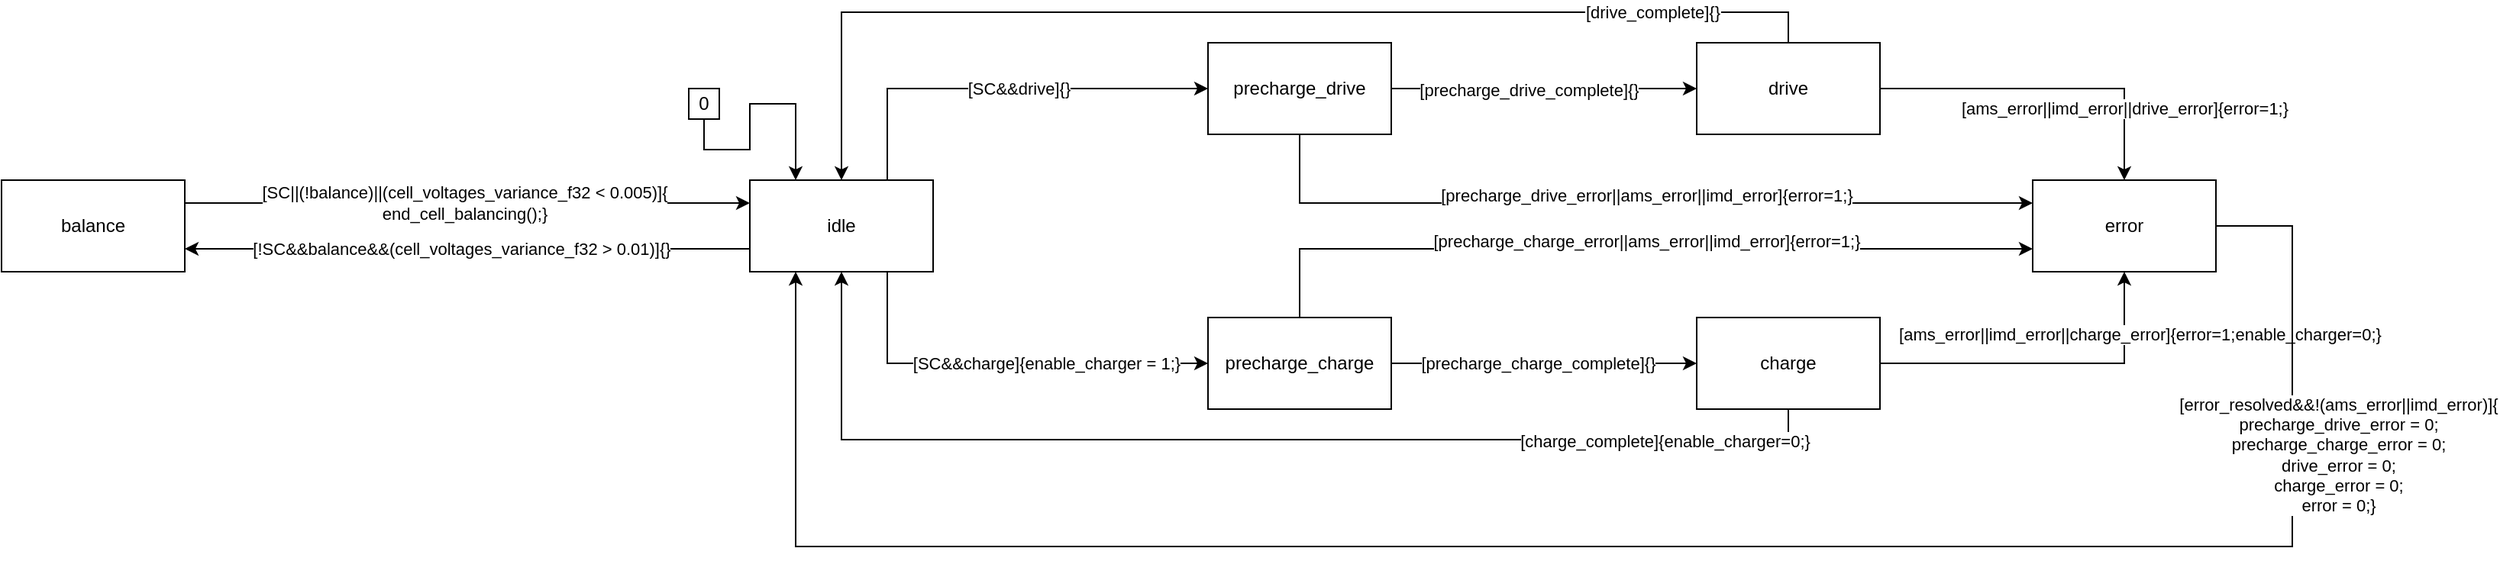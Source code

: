 <mxfile version="17.4.5" type="github" pages="6">
  <diagram id="lIlviWQBLWVIYCWAqPnO" name="ams">
    <mxGraphModel dx="2354" dy="631" grid="1" gridSize="10" guides="1" tooltips="1" connect="1" arrows="1" fold="1" page="1" pageScale="1" pageWidth="850" pageHeight="1100" math="0" shadow="0">
      <root>
        <mxCell id="0" />
        <mxCell id="1" parent="0" />
        <mxCell id="Ewt_asla_2gGVvgFWyWK-3" style="edgeStyle=orthogonalEdgeStyle;rounded=0;orthogonalLoop=1;jettySize=auto;html=1;exitX=1;exitY=0.5;exitDx=0;exitDy=0;entryX=0;entryY=0.5;entryDx=0;entryDy=0;" parent="1" source="46x8wgh4q0gtktNa0b1w-2" target="46x8wgh4q0gtktNa0b1w-8" edge="1">
          <mxGeometry relative="1" as="geometry" />
        </mxCell>
        <mxCell id="oGJmd9VbnoFBgs1ou5Ew-8" value="[precharge_drive_complete]{}" style="edgeLabel;html=1;align=center;verticalAlign=middle;resizable=0;points=[];" parent="Ewt_asla_2gGVvgFWyWK-3" vertex="1" connectable="0">
          <mxGeometry x="-0.098" y="-1" relative="1" as="geometry">
            <mxPoint as="offset" />
          </mxGeometry>
        </mxCell>
        <mxCell id="Ewt_asla_2gGVvgFWyWK-9" style="edgeStyle=orthogonalEdgeStyle;rounded=0;orthogonalLoop=1;jettySize=auto;html=1;exitX=0.5;exitY=1;exitDx=0;exitDy=0;entryX=0;entryY=0.25;entryDx=0;entryDy=0;" parent="1" source="46x8wgh4q0gtktNa0b1w-2" target="46x8wgh4q0gtktNa0b1w-9" edge="1">
          <mxGeometry relative="1" as="geometry" />
        </mxCell>
        <mxCell id="oGJmd9VbnoFBgs1ou5Ew-12" value="[precharge_drive_error||ams_error||imd_error]{error=1;}" style="edgeLabel;html=1;align=center;verticalAlign=middle;resizable=0;points=[];" parent="Ewt_asla_2gGVvgFWyWK-9" vertex="1" connectable="0">
          <mxGeometry x="-0.73" y="-1" relative="1" as="geometry">
            <mxPoint x="201" y="-6" as="offset" />
          </mxGeometry>
        </mxCell>
        <UserObject label="precharge_drive" link="data:page/id,uZr323zTnWptXHUSKYWT" id="46x8wgh4q0gtktNa0b1w-2">
          <mxCell style="rounded=0;whiteSpace=wrap;html=1;" parent="1" vertex="1">
            <mxGeometry x="380" y="120" width="120" height="60" as="geometry" />
          </mxCell>
        </UserObject>
        <mxCell id="Ewt_asla_2gGVvgFWyWK-6" style="edgeStyle=orthogonalEdgeStyle;rounded=0;orthogonalLoop=1;jettySize=auto;html=1;exitX=1;exitY=0.5;exitDx=0;exitDy=0;entryX=0;entryY=0.5;entryDx=0;entryDy=0;" parent="1" source="46x8wgh4q0gtktNa0b1w-3" target="46x8wgh4q0gtktNa0b1w-7" edge="1">
          <mxGeometry relative="1" as="geometry" />
        </mxCell>
        <mxCell id="oGJmd9VbnoFBgs1ou5Ew-9" value="[precharge_charge_complete]{}" style="edgeLabel;html=1;align=center;verticalAlign=middle;resizable=0;points=[];" parent="Ewt_asla_2gGVvgFWyWK-6" vertex="1" connectable="0">
          <mxGeometry x="-0.047" relative="1" as="geometry">
            <mxPoint as="offset" />
          </mxGeometry>
        </mxCell>
        <mxCell id="Ewt_asla_2gGVvgFWyWK-8" style="edgeStyle=orthogonalEdgeStyle;rounded=0;orthogonalLoop=1;jettySize=auto;html=1;exitX=0.5;exitY=0;exitDx=0;exitDy=0;entryX=0;entryY=0.75;entryDx=0;entryDy=0;" parent="1" source="46x8wgh4q0gtktNa0b1w-3" target="46x8wgh4q0gtktNa0b1w-9" edge="1">
          <mxGeometry relative="1" as="geometry" />
        </mxCell>
        <mxCell id="oGJmd9VbnoFBgs1ou5Ew-11" value="[precharge_charge_error||ams_error||imd_error]{error=1;}" style="edgeLabel;html=1;align=center;verticalAlign=middle;resizable=0;points=[];" parent="Ewt_asla_2gGVvgFWyWK-8" vertex="1" connectable="0">
          <mxGeometry x="-0.652" y="-1" relative="1" as="geometry">
            <mxPoint x="180" y="-6" as="offset" />
          </mxGeometry>
        </mxCell>
        <UserObject label="precharge_charge" link="data:page/id,Ef1t-dHHU9oMEyzxMcuo" id="46x8wgh4q0gtktNa0b1w-3">
          <mxCell style="rounded=0;whiteSpace=wrap;html=1;" parent="1" vertex="1">
            <mxGeometry x="380" y="300" width="120" height="60" as="geometry" />
          </mxCell>
        </UserObject>
        <mxCell id="Ewt_asla_2gGVvgFWyWK-7" style="edgeStyle=orthogonalEdgeStyle;rounded=0;orthogonalLoop=1;jettySize=auto;html=1;exitX=1;exitY=0.5;exitDx=0;exitDy=0;entryX=0.5;entryY=1;entryDx=0;entryDy=0;" parent="1" source="46x8wgh4q0gtktNa0b1w-7" target="46x8wgh4q0gtktNa0b1w-9" edge="1">
          <mxGeometry relative="1" as="geometry">
            <mxPoint x="1020" y="290" as="targetPoint" />
          </mxGeometry>
        </mxCell>
        <mxCell id="oGJmd9VbnoFBgs1ou5Ew-14" value="[ams_error||imd_error||charge_error]{error=1;enable_charger=0;}" style="edgeLabel;html=1;align=center;verticalAlign=middle;resizable=0;points=[];" parent="Ewt_asla_2gGVvgFWyWK-7" vertex="1" connectable="0">
          <mxGeometry x="0.63" relative="1" as="geometry">
            <mxPoint x="10" as="offset" />
          </mxGeometry>
        </mxCell>
        <mxCell id="Ewt_asla_2gGVvgFWyWK-10" style="edgeStyle=orthogonalEdgeStyle;rounded=0;orthogonalLoop=1;jettySize=auto;html=1;exitX=0.5;exitY=1;exitDx=0;exitDy=0;entryX=0.5;entryY=1;entryDx=0;entryDy=0;" parent="1" source="46x8wgh4q0gtktNa0b1w-7" target="46x8wgh4q0gtktNa0b1w-12" edge="1">
          <mxGeometry relative="1" as="geometry" />
        </mxCell>
        <mxCell id="oGJmd9VbnoFBgs1ou5Ew-10" value="[charge_complete]{enable_charger=0;}" style="edgeLabel;html=1;align=center;verticalAlign=middle;resizable=0;points=[];" parent="Ewt_asla_2gGVvgFWyWK-10" vertex="1" connectable="0">
          <mxGeometry x="-0.73" y="1" relative="1" as="geometry">
            <mxPoint as="offset" />
          </mxGeometry>
        </mxCell>
        <UserObject label="charge" link="data:page/id,o0BBDSF6INu3mvJSLO7V" id="46x8wgh4q0gtktNa0b1w-7">
          <mxCell style="rounded=0;whiteSpace=wrap;html=1;" parent="1" vertex="1">
            <mxGeometry x="700" y="300" width="120" height="60" as="geometry" />
          </mxCell>
        </UserObject>
        <mxCell id="Ewt_asla_2gGVvgFWyWK-4" style="edgeStyle=orthogonalEdgeStyle;rounded=0;orthogonalLoop=1;jettySize=auto;html=1;exitX=1;exitY=0.5;exitDx=0;exitDy=0;entryX=0.5;entryY=0;entryDx=0;entryDy=0;" parent="1" source="46x8wgh4q0gtktNa0b1w-8" target="46x8wgh4q0gtktNa0b1w-9" edge="1">
          <mxGeometry relative="1" as="geometry" />
        </mxCell>
        <mxCell id="oGJmd9VbnoFBgs1ou5Ew-13" value="[ams_error||imd_error||drive_error]{error=1;}" style="edgeLabel;html=1;align=center;verticalAlign=middle;resizable=0;points=[];" parent="Ewt_asla_2gGVvgFWyWK-4" vertex="1" connectable="0">
          <mxGeometry x="0.571" relative="1" as="geometry">
            <mxPoint as="offset" />
          </mxGeometry>
        </mxCell>
        <mxCell id="Ewt_asla_2gGVvgFWyWK-11" style="edgeStyle=orthogonalEdgeStyle;rounded=0;orthogonalLoop=1;jettySize=auto;html=1;exitX=0.5;exitY=0;exitDx=0;exitDy=0;entryX=0.5;entryY=0;entryDx=0;entryDy=0;" parent="1" source="46x8wgh4q0gtktNa0b1w-8" target="46x8wgh4q0gtktNa0b1w-12" edge="1">
          <mxGeometry relative="1" as="geometry" />
        </mxCell>
        <mxCell id="oGJmd9VbnoFBgs1ou5Ew-7" value="[drive_complete]{}" style="edgeLabel;html=1;align=center;verticalAlign=middle;resizable=0;points=[];" parent="Ewt_asla_2gGVvgFWyWK-11" vertex="1" connectable="0">
          <mxGeometry x="-0.709" relative="1" as="geometry">
            <mxPoint as="offset" />
          </mxGeometry>
        </mxCell>
        <UserObject label="drive" link="data:page/id,-CS63IcI1riEPQ8zZ3c_" id="46x8wgh4q0gtktNa0b1w-8">
          <mxCell style="rounded=0;whiteSpace=wrap;html=1;" parent="1" vertex="1">
            <mxGeometry x="700" y="120" width="120" height="60" as="geometry" />
          </mxCell>
        </UserObject>
        <mxCell id="oGJmd9VbnoFBgs1ou5Ew-15" style="edgeStyle=orthogonalEdgeStyle;rounded=0;orthogonalLoop=1;jettySize=auto;html=1;exitX=1;exitY=0.5;exitDx=0;exitDy=0;entryX=0.25;entryY=1;entryDx=0;entryDy=0;" parent="1" source="46x8wgh4q0gtktNa0b1w-9" target="46x8wgh4q0gtktNa0b1w-12" edge="1">
          <mxGeometry relative="1" as="geometry">
            <Array as="points">
              <mxPoint x="1090" y="240" />
              <mxPoint x="1090" y="450" />
              <mxPoint x="110" y="450" />
            </Array>
          </mxGeometry>
        </mxCell>
        <mxCell id="oGJmd9VbnoFBgs1ou5Ew-16" value="&lt;div&gt;[error_resolved&amp;amp;&amp;amp;!(ams_error||imd_error)]{&lt;/div&gt;&lt;div&gt;precharge_drive_error = 0;&lt;/div&gt;&lt;div&gt;precharge_charge_error = 0;&lt;/div&gt;&lt;div&gt;drive_error = 0;&lt;/div&gt;&lt;div&gt;charge_error = 0;&lt;/div&gt;&lt;div&gt;error = 0;}&lt;/div&gt;" style="edgeLabel;html=1;align=center;verticalAlign=middle;resizable=0;points=[];" parent="oGJmd9VbnoFBgs1ou5Ew-15" vertex="1" connectable="0">
          <mxGeometry x="-0.669" relative="1" as="geometry">
            <mxPoint x="30" y="-35" as="offset" />
          </mxGeometry>
        </mxCell>
        <UserObject label="error" id="46x8wgh4q0gtktNa0b1w-9">
          <mxCell style="rounded=0;whiteSpace=wrap;html=1;" parent="1" vertex="1">
            <mxGeometry x="920" y="210" width="120" height="60" as="geometry" />
          </mxCell>
        </UserObject>
        <mxCell id="Ewt_asla_2gGVvgFWyWK-12" style="edgeStyle=orthogonalEdgeStyle;rounded=0;orthogonalLoop=1;jettySize=auto;html=1;exitX=0.75;exitY=0;exitDx=0;exitDy=0;entryX=0;entryY=0.5;entryDx=0;entryDy=0;" parent="1" source="46x8wgh4q0gtktNa0b1w-12" target="46x8wgh4q0gtktNa0b1w-2" edge="1">
          <mxGeometry relative="1" as="geometry" />
        </mxCell>
        <mxCell id="oGJmd9VbnoFBgs1ou5Ew-1" value="[SC&amp;amp;&amp;amp;drive]{}" style="edgeLabel;html=1;align=center;verticalAlign=middle;resizable=0;points=[];" parent="Ewt_asla_2gGVvgFWyWK-12" vertex="1" connectable="0">
          <mxGeometry x="-0.087" y="1" relative="1" as="geometry">
            <mxPoint x="22" y="1" as="offset" />
          </mxGeometry>
        </mxCell>
        <mxCell id="Ewt_asla_2gGVvgFWyWK-13" style="edgeStyle=orthogonalEdgeStyle;rounded=0;orthogonalLoop=1;jettySize=auto;html=1;exitX=0.75;exitY=1;exitDx=0;exitDy=0;entryX=0;entryY=0.5;entryDx=0;entryDy=0;" parent="1" source="46x8wgh4q0gtktNa0b1w-12" target="46x8wgh4q0gtktNa0b1w-3" edge="1">
          <mxGeometry relative="1" as="geometry" />
        </mxCell>
        <mxCell id="oGJmd9VbnoFBgs1ou5Ew-2" value="[SC&amp;amp;&amp;amp;charge]{enable_charger = 1;}" style="edgeLabel;html=1;align=center;verticalAlign=middle;resizable=0;points=[];" parent="Ewt_asla_2gGVvgFWyWK-13" vertex="1" connectable="0">
          <mxGeometry x="0.273" relative="1" as="geometry">
            <mxPoint x="-8" as="offset" />
          </mxGeometry>
        </mxCell>
        <mxCell id="Ewt_asla_2gGVvgFWyWK-19" style="edgeStyle=orthogonalEdgeStyle;rounded=0;orthogonalLoop=1;jettySize=auto;html=1;exitX=0;exitY=0.75;exitDx=0;exitDy=0;entryX=1;entryY=0.75;entryDx=0;entryDy=0;" parent="1" source="46x8wgh4q0gtktNa0b1w-12" target="Ewt_asla_2gGVvgFWyWK-16" edge="1">
          <mxGeometry relative="1" as="geometry">
            <Array as="points">
              <mxPoint x="10" y="255" />
              <mxPoint x="10" y="255" />
            </Array>
          </mxGeometry>
        </mxCell>
        <mxCell id="oGJmd9VbnoFBgs1ou5Ew-3" value="&lt;div&gt;[!SC&amp;amp;&amp;amp;balance&amp;amp;&amp;amp;(cell_voltages_variance_f32 &amp;gt; 0.01)]{}&lt;/div&gt;" style="edgeLabel;html=1;align=center;verticalAlign=middle;resizable=0;points=[];" parent="Ewt_asla_2gGVvgFWyWK-19" vertex="1" connectable="0">
          <mxGeometry x="0.025" relative="1" as="geometry">
            <mxPoint as="offset" />
          </mxGeometry>
        </mxCell>
        <object label="idle" state="" id="46x8wgh4q0gtktNa0b1w-12">
          <mxCell style="rounded=0;whiteSpace=wrap;html=1;" parent="1" vertex="1">
            <mxGeometry x="80" y="210" width="120" height="60" as="geometry" />
          </mxCell>
        </object>
        <mxCell id="Ewt_asla_2gGVvgFWyWK-18" style="edgeStyle=orthogonalEdgeStyle;rounded=0;orthogonalLoop=1;jettySize=auto;html=1;exitX=1;exitY=0.25;exitDx=0;exitDy=0;entryX=0;entryY=0.25;entryDx=0;entryDy=0;" parent="1" source="Ewt_asla_2gGVvgFWyWK-16" target="46x8wgh4q0gtktNa0b1w-12" edge="1">
          <mxGeometry relative="1" as="geometry">
            <Array as="points">
              <mxPoint x="10" y="225" />
              <mxPoint x="10" y="225" />
            </Array>
          </mxGeometry>
        </mxCell>
        <mxCell id="oGJmd9VbnoFBgs1ou5Ew-4" value="&lt;div&gt;[SC||(!balance)||(cell_voltages_variance_f32 &amp;lt; 0.005)]{&lt;/div&gt;&lt;div&gt;end_cell_balancing();}&lt;/div&gt;" style="edgeLabel;html=1;align=center;verticalAlign=middle;resizable=0;points=[];" parent="Ewt_asla_2gGVvgFWyWK-18" vertex="1" connectable="0">
          <mxGeometry x="-0.014" relative="1" as="geometry">
            <mxPoint as="offset" />
          </mxGeometry>
        </mxCell>
        <object label="balance" state="" link="data:page/id,DzXCORfQ2eGAM-OcjKNi" id="Ewt_asla_2gGVvgFWyWK-16">
          <mxCell style="rounded=0;whiteSpace=wrap;html=1;" parent="1" vertex="1">
            <mxGeometry x="-410" y="210" width="120" height="60" as="geometry" />
          </mxCell>
        </object>
        <mxCell id="zdowHT4Q--c81eRwjxZP-1" style="edgeStyle=orthogonalEdgeStyle;rounded=0;orthogonalLoop=1;jettySize=auto;html=1;exitX=0.5;exitY=1;exitDx=0;exitDy=0;entryX=0.25;entryY=0;entryDx=0;entryDy=0;" edge="1" parent="1" source="zdowHT4Q--c81eRwjxZP-2" target="46x8wgh4q0gtktNa0b1w-12">
          <mxGeometry relative="1" as="geometry">
            <Array as="points">
              <mxPoint x="50" y="190" />
              <mxPoint x="80" y="190" />
              <mxPoint x="80" y="160" />
              <mxPoint x="110" y="160" />
            </Array>
            <mxPoint x="110" y="160" as="targetPoint" />
          </mxGeometry>
        </mxCell>
        <object label="0" state="" id="zdowHT4Q--c81eRwjxZP-2">
          <mxCell style="rounded=0;whiteSpace=wrap;html=1;" vertex="1" parent="1">
            <mxGeometry x="40" y="150" width="20" height="20" as="geometry" />
          </mxCell>
        </object>
      </root>
    </mxGraphModel>
  </diagram>
  <diagram id="uZr323zTnWptXHUSKYWT" name="precharge_drive">
    <mxGraphModel dx="1278" dy="536" grid="1" gridSize="10" guides="1" tooltips="1" connect="1" arrows="1" fold="1" page="1" pageScale="1" pageWidth="850" pageHeight="1100" math="0" shadow="0">
      <root>
        <mxCell id="0" />
        <mxCell id="1" parent="0" />
        <mxCell id="qBwz-lAO_OCAdxl3COZv-3" style="edgeStyle=orthogonalEdgeStyle;rounded=0;orthogonalLoop=1;jettySize=auto;html=1;exitX=0.5;exitY=1;exitDx=0;exitDy=0;entryX=0.5;entryY=0;entryDx=0;entryDy=0;" parent="1" source="qBwz-lAO_OCAdxl3COZv-6" target="qBwz-lAO_OCAdxl3COZv-10" edge="1">
          <mxGeometry relative="1" as="geometry" />
        </mxCell>
        <mxCell id="qBwz-lAO_OCAdxl3COZv-27" value="[before(2)&amp;amp;&amp;amp;air_minus_closed]{close_precharge = 1;}" style="edgeLabel;html=1;align=center;verticalAlign=middle;resizable=0;points=[];" parent="qBwz-lAO_OCAdxl3COZv-3" vertex="1" connectable="0">
          <mxGeometry x="-0.131" y="-1" relative="1" as="geometry">
            <mxPoint as="offset" />
          </mxGeometry>
        </mxCell>
        <mxCell id="qBwz-lAO_OCAdxl3COZv-4" style="edgeStyle=orthogonalEdgeStyle;rounded=0;orthogonalLoop=1;jettySize=auto;html=1;exitX=1;exitY=0.5;exitDx=0;exitDy=0;entryX=0.036;entryY=0.983;entryDx=0;entryDy=0;entryPerimeter=0;" parent="1" source="qBwz-lAO_OCAdxl3COZv-6" target="qBwz-lAO_OCAdxl3COZv-22" edge="1">
          <mxGeometry relative="1" as="geometry" />
        </mxCell>
        <mxCell id="qBwz-lAO_OCAdxl3COZv-5" value="[after(2)]{precharge_drive_error=1;}" style="edgeLabel;html=1;align=center;verticalAlign=middle;resizable=0;points=[];" parent="qBwz-lAO_OCAdxl3COZv-4" vertex="1" connectable="0">
          <mxGeometry x="-0.117" y="-2" relative="1" as="geometry">
            <mxPoint as="offset" />
          </mxGeometry>
        </mxCell>
        <object label="close_air_minus" state="" id="qBwz-lAO_OCAdxl3COZv-6">
          <mxCell style="rounded=0;whiteSpace=wrap;html=1;" parent="1" vertex="1">
            <mxGeometry x="200" y="140" width="140" height="20" as="geometry" />
          </mxCell>
        </object>
        <mxCell id="qBwz-lAO_OCAdxl3COZv-7" style="edgeStyle=orthogonalEdgeStyle;rounded=0;orthogonalLoop=1;jettySize=auto;html=1;exitX=0.5;exitY=1;exitDx=0;exitDy=0;entryX=0.5;entryY=0;entryDx=0;entryDy=0;" parent="1" source="qBwz-lAO_OCAdxl3COZv-10" target="qBwz-lAO_OCAdxl3COZv-14" edge="1">
          <mxGeometry relative="1" as="geometry" />
        </mxCell>
        <mxCell id="qBwz-lAO_OCAdxl3COZv-28" value="[before(2)&amp;amp;&amp;amp;precharge_closed]{}" style="edgeLabel;html=1;align=center;verticalAlign=middle;resizable=0;points=[];" parent="qBwz-lAO_OCAdxl3COZv-7" vertex="1" connectable="0">
          <mxGeometry x="-0.087" y="-1" relative="1" as="geometry">
            <mxPoint as="offset" />
          </mxGeometry>
        </mxCell>
        <mxCell id="qBwz-lAO_OCAdxl3COZv-8" style="edgeStyle=orthogonalEdgeStyle;rounded=0;orthogonalLoop=1;jettySize=auto;html=1;exitX=1;exitY=0.5;exitDx=0;exitDy=0;entryX=0.25;entryY=1;entryDx=0;entryDy=0;" parent="1" source="qBwz-lAO_OCAdxl3COZv-10" target="qBwz-lAO_OCAdxl3COZv-22" edge="1">
          <mxGeometry relative="1" as="geometry" />
        </mxCell>
        <mxCell id="qBwz-lAO_OCAdxl3COZv-9" value="[after(2)]{precharge_drive_error=2;}" style="edgeLabel;html=1;align=center;verticalAlign=middle;resizable=0;points=[];" parent="qBwz-lAO_OCAdxl3COZv-8" vertex="1" connectable="0">
          <mxGeometry x="-0.124" relative="1" as="geometry">
            <mxPoint as="offset" />
          </mxGeometry>
        </mxCell>
        <object label="close_precharge" state="" id="qBwz-lAO_OCAdxl3COZv-10">
          <mxCell style="rounded=0;whiteSpace=wrap;html=1;" parent="1" vertex="1">
            <mxGeometry x="200" y="215" width="140" height="20" as="geometry" />
          </mxCell>
        </object>
        <mxCell id="qBwz-lAO_OCAdxl3COZv-11" style="edgeStyle=orthogonalEdgeStyle;rounded=0;orthogonalLoop=1;jettySize=auto;html=1;exitX=0.5;exitY=1;exitDx=0;exitDy=0;entryX=0.5;entryY=0;entryDx=0;entryDy=0;" parent="1" source="qBwz-lAO_OCAdxl3COZv-14" target="qBwz-lAO_OCAdxl3COZv-18" edge="1">
          <mxGeometry relative="1" as="geometry" />
        </mxCell>
        <mxCell id="qBwz-lAO_OCAdxl3COZv-29" value="[after(5)&amp;amp;&amp;amp;before(30)&amp;amp;&amp;amp;(accumulator_voltage_f32*0.95 &amp;lt; vehicle_voltage_f32)]{close_air_plus = 1;}" style="edgeLabel;html=1;align=center;verticalAlign=middle;resizable=0;points=[];" parent="qBwz-lAO_OCAdxl3COZv-11" vertex="1" connectable="0">
          <mxGeometry x="-0.167" relative="1" as="geometry">
            <mxPoint as="offset" />
          </mxGeometry>
        </mxCell>
        <mxCell id="qBwz-lAO_OCAdxl3COZv-12" style="edgeStyle=orthogonalEdgeStyle;rounded=0;orthogonalLoop=1;jettySize=auto;html=1;exitX=1;exitY=0.5;exitDx=0;exitDy=0;entryX=0.5;entryY=1;entryDx=0;entryDy=0;" parent="1" source="qBwz-lAO_OCAdxl3COZv-14" target="qBwz-lAO_OCAdxl3COZv-22" edge="1">
          <mxGeometry relative="1" as="geometry" />
        </mxCell>
        <mxCell id="qBwz-lAO_OCAdxl3COZv-13" value="[after(30)]{precharge_drive_error=3;}" style="edgeLabel;html=1;align=center;verticalAlign=middle;resizable=0;points=[];" parent="qBwz-lAO_OCAdxl3COZv-12" vertex="1" connectable="0">
          <mxGeometry x="-0.145" relative="1" as="geometry">
            <mxPoint x="1" as="offset" />
          </mxGeometry>
        </mxCell>
        <object label="wait" state="" id="qBwz-lAO_OCAdxl3COZv-14">
          <mxCell style="rounded=0;whiteSpace=wrap;html=1;" parent="1" vertex="1">
            <mxGeometry x="200" y="290" width="140" height="20" as="geometry" />
          </mxCell>
        </object>
        <mxCell id="qBwz-lAO_OCAdxl3COZv-15" style="edgeStyle=orthogonalEdgeStyle;rounded=0;orthogonalLoop=1;jettySize=auto;html=1;exitX=0.5;exitY=1;exitDx=0;exitDy=0;entryX=0.5;entryY=0;entryDx=0;entryDy=0;" parent="1" source="qBwz-lAO_OCAdxl3COZv-18" target="qBwz-lAO_OCAdxl3COZv-21" edge="1">
          <mxGeometry relative="1" as="geometry" />
        </mxCell>
        <mxCell id="qBwz-lAO_OCAdxl3COZv-30" value="[before(2)&amp;amp;&amp;amp;air_plus_closed]{close_precharge = 0;}" style="edgeLabel;html=1;align=center;verticalAlign=middle;resizable=0;points=[];" parent="qBwz-lAO_OCAdxl3COZv-15" vertex="1" connectable="0">
          <mxGeometry x="-0.207" relative="1" as="geometry">
            <mxPoint as="offset" />
          </mxGeometry>
        </mxCell>
        <mxCell id="qBwz-lAO_OCAdxl3COZv-16" style="edgeStyle=orthogonalEdgeStyle;rounded=0;orthogonalLoop=1;jettySize=auto;html=1;exitX=1;exitY=0.5;exitDx=0;exitDy=0;entryX=0.724;entryY=1.025;entryDx=0;entryDy=0;entryPerimeter=0;" parent="1" source="qBwz-lAO_OCAdxl3COZv-18" target="qBwz-lAO_OCAdxl3COZv-22" edge="1">
          <mxGeometry relative="1" as="geometry" />
        </mxCell>
        <mxCell id="qBwz-lAO_OCAdxl3COZv-17" value="[after(2)]{precharge_drive_error=4;}" style="edgeLabel;html=1;align=center;verticalAlign=middle;resizable=0;points=[];" parent="qBwz-lAO_OCAdxl3COZv-16" vertex="1" connectable="0">
          <mxGeometry x="-0.67" y="-1" relative="1" as="geometry">
            <mxPoint x="81" y="-1" as="offset" />
          </mxGeometry>
        </mxCell>
        <object label="close_air_plus" state="" id="qBwz-lAO_OCAdxl3COZv-18">
          <mxCell style="rounded=0;whiteSpace=wrap;html=1;" parent="1" vertex="1">
            <mxGeometry x="200" y="365" width="140" height="20" as="geometry" />
          </mxCell>
        </object>
        <mxCell id="qBwz-lAO_OCAdxl3COZv-19" style="edgeStyle=orthogonalEdgeStyle;rounded=0;orthogonalLoop=1;jettySize=auto;html=1;exitX=1;exitY=0.5;exitDx=0;exitDy=0;entryX=0.933;entryY=0.975;entryDx=0;entryDy=0;entryPerimeter=0;" parent="1" source="qBwz-lAO_OCAdxl3COZv-21" target="qBwz-lAO_OCAdxl3COZv-22" edge="1">
          <mxGeometry relative="1" as="geometry" />
        </mxCell>
        <mxCell id="qBwz-lAO_OCAdxl3COZv-20" value="[after(2)]{precharge_drive_error=5;}" style="edgeLabel;html=1;align=center;verticalAlign=middle;resizable=0;points=[];" parent="qBwz-lAO_OCAdxl3COZv-19" vertex="1" connectable="0">
          <mxGeometry x="-0.28" relative="1" as="geometry">
            <mxPoint x="22" as="offset" />
          </mxGeometry>
        </mxCell>
        <mxCell id="qBwz-lAO_OCAdxl3COZv-26" style="edgeStyle=orthogonalEdgeStyle;rounded=0;orthogonalLoop=1;jettySize=auto;html=1;exitX=0.5;exitY=1;exitDx=0;exitDy=0;entryX=0.5;entryY=0;entryDx=0;entryDy=0;" parent="1" source="qBwz-lAO_OCAdxl3COZv-21" target="ko195X5yL2JHvwuTEqA--1" edge="1">
          <mxGeometry relative="1" as="geometry">
            <mxPoint x="270" y="510" as="targetPoint" />
          </mxGeometry>
        </mxCell>
        <mxCell id="qBwz-lAO_OCAdxl3COZv-31" value="[before(2)&amp;amp;&amp;amp;!precharge_closed]{precharge_drive_complete=1;}" style="edgeLabel;html=1;align=center;verticalAlign=middle;resizable=0;points=[];" parent="qBwz-lAO_OCAdxl3COZv-26" vertex="1" connectable="0">
          <mxGeometry x="-0.184" y="-1" relative="1" as="geometry">
            <mxPoint as="offset" />
          </mxGeometry>
        </mxCell>
        <object label="open_precharge" id="qBwz-lAO_OCAdxl3COZv-21">
          <mxCell style="rounded=0;whiteSpace=wrap;html=1;" parent="1" vertex="1">
            <mxGeometry x="200" y="440" width="140" height="20" as="geometry" />
          </mxCell>
        </object>
        <object label="error" state="" id="qBwz-lAO_OCAdxl3COZv-22">
          <mxCell style="rounded=0;whiteSpace=wrap;html=1;rotation=90;" parent="1" vertex="1">
            <mxGeometry x="483.25" y="294.75" width="332" height="20" as="geometry" />
          </mxCell>
        </object>
        <object label="exit" state="" id="ko195X5yL2JHvwuTEqA--1">
          <mxCell style="rounded=0;whiteSpace=wrap;html=1;" parent="1" vertex="1">
            <mxGeometry x="200" y="520" width="140" height="20" as="geometry" />
          </mxCell>
        </object>
        <mxCell id="6yaVR4VLSEuWCS4cIGNw-1" style="edgeStyle=orthogonalEdgeStyle;rounded=0;orthogonalLoop=1;jettySize=auto;html=1;exitX=1;exitY=0.5;exitDx=0;exitDy=0;entryX=0.5;entryY=0;entryDx=0;entryDy=0;" edge="1" parent="1" source="6yaVR4VLSEuWCS4cIGNw-2" target="6yaVR4VLSEuWCS4cIGNw-3">
          <mxGeometry relative="1" as="geometry">
            <mxPoint x="270" y="70" as="targetPoint" />
          </mxGeometry>
        </mxCell>
        <object label="0" state="" id="6yaVR4VLSEuWCS4cIGNw-2">
          <mxCell style="rounded=0;whiteSpace=wrap;html=1;" vertex="1" parent="1">
            <mxGeometry x="260" y="10" width="20" height="20" as="geometry" />
          </mxCell>
        </object>
        <mxCell id="6yaVR4VLSEuWCS4cIGNw-5" style="edgeStyle=orthogonalEdgeStyle;rounded=0;orthogonalLoop=1;jettySize=auto;html=1;exitX=0.5;exitY=1;exitDx=0;exitDy=0;entryX=0.5;entryY=0;entryDx=0;entryDy=0;" edge="1" parent="1" source="6yaVR4VLSEuWCS4cIGNw-3" target="qBwz-lAO_OCAdxl3COZv-6">
          <mxGeometry relative="1" as="geometry" />
        </mxCell>
        <mxCell id="6yaVR4VLSEuWCS4cIGNw-7" value="[]{close_air_minus = 1;}" style="edgeLabel;html=1;align=center;verticalAlign=middle;resizable=0;points=[];" vertex="1" connectable="0" parent="6yaVR4VLSEuWCS4cIGNw-5">
          <mxGeometry x="-0.124" y="-1" relative="1" as="geometry">
            <mxPoint as="offset" />
          </mxGeometry>
        </mxCell>
        <object label="entry" state="" id="6yaVR4VLSEuWCS4cIGNw-3">
          <mxCell style="rounded=0;whiteSpace=wrap;html=1;" vertex="1" parent="1">
            <mxGeometry x="200" y="70" width="140" height="20" as="geometry" />
          </mxCell>
        </object>
      </root>
    </mxGraphModel>
  </diagram>
  <diagram id="Ef1t-dHHU9oMEyzxMcuo" name="precharge_charge">
    <mxGraphModel dx="1278" dy="536" grid="1" gridSize="10" guides="1" tooltips="1" connect="1" arrows="1" fold="1" page="1" pageScale="1" pageWidth="850" pageHeight="1100" math="0" shadow="0">
      <root>
        <mxCell id="0" />
        <mxCell id="1" parent="0" />
        <mxCell id="xS3REjJoweb85oLv7Rwo-3" style="edgeStyle=orthogonalEdgeStyle;rounded=0;orthogonalLoop=1;jettySize=auto;html=1;exitX=0.5;exitY=1;exitDx=0;exitDy=0;entryX=0.5;entryY=0;entryDx=0;entryDy=0;" parent="1" source="xS3REjJoweb85oLv7Rwo-7" target="xS3REjJoweb85oLv7Rwo-12" edge="1">
          <mxGeometry relative="1" as="geometry" />
        </mxCell>
        <mxCell id="xS3REjJoweb85oLv7Rwo-4" value="[before(2)&amp;amp;&amp;amp;air_minus_closed]{close_precharge=1;}" style="edgeLabel;html=1;align=center;verticalAlign=middle;resizable=0;points=[];" parent="xS3REjJoweb85oLv7Rwo-3" vertex="1" connectable="0">
          <mxGeometry x="-0.131" y="-1" relative="1" as="geometry">
            <mxPoint as="offset" />
          </mxGeometry>
        </mxCell>
        <mxCell id="xS3REjJoweb85oLv7Rwo-5" style="edgeStyle=orthogonalEdgeStyle;rounded=0;orthogonalLoop=1;jettySize=auto;html=1;exitX=1;exitY=0.5;exitDx=0;exitDy=0;entryX=0.211;entryY=1.084;entryDx=0;entryDy=0;entryPerimeter=0;" parent="1" source="xS3REjJoweb85oLv7Rwo-7" target="xS3REjJoweb85oLv7Rwo-28" edge="1">
          <mxGeometry relative="1" as="geometry" />
        </mxCell>
        <mxCell id="xS3REjJoweb85oLv7Rwo-6" value="[after(2)]{precharge_charge_error=2;}" style="edgeLabel;html=1;align=center;verticalAlign=middle;resizable=0;points=[];" parent="xS3REjJoweb85oLv7Rwo-5" vertex="1" connectable="0">
          <mxGeometry x="-0.117" y="-2" relative="1" as="geometry">
            <mxPoint as="offset" />
          </mxGeometry>
        </mxCell>
        <object label="close_air_minus" state="" id="xS3REjJoweb85oLv7Rwo-7">
          <mxCell style="rounded=0;whiteSpace=wrap;html=1;" parent="1" vertex="1">
            <mxGeometry x="204" y="240" width="140" height="20" as="geometry" />
          </mxCell>
        </object>
        <mxCell id="xS3REjJoweb85oLv7Rwo-8" style="edgeStyle=orthogonalEdgeStyle;rounded=0;orthogonalLoop=1;jettySize=auto;html=1;exitX=0.5;exitY=1;exitDx=0;exitDy=0;entryX=0.5;entryY=0;entryDx=0;entryDy=0;" parent="1" source="xS3REjJoweb85oLv7Rwo-12" target="xS3REjJoweb85oLv7Rwo-17" edge="1">
          <mxGeometry relative="1" as="geometry" />
        </mxCell>
        <mxCell id="xS3REjJoweb85oLv7Rwo-9" value="[before(2)&amp;amp;&amp;amp;precharge_closed]{}" style="edgeLabel;html=1;align=center;verticalAlign=middle;resizable=0;points=[];" parent="xS3REjJoweb85oLv7Rwo-8" vertex="1" connectable="0">
          <mxGeometry x="-0.087" y="-1" relative="1" as="geometry">
            <mxPoint as="offset" />
          </mxGeometry>
        </mxCell>
        <mxCell id="xS3REjJoweb85oLv7Rwo-10" style="edgeStyle=orthogonalEdgeStyle;rounded=0;orthogonalLoop=1;jettySize=auto;html=1;exitX=1;exitY=0.5;exitDx=0;exitDy=0;entryX=0.397;entryY=0.998;entryDx=0;entryDy=0;entryPerimeter=0;" parent="1" source="xS3REjJoweb85oLv7Rwo-12" target="xS3REjJoweb85oLv7Rwo-28" edge="1">
          <mxGeometry relative="1" as="geometry" />
        </mxCell>
        <mxCell id="xS3REjJoweb85oLv7Rwo-11" value="[after(2)]{precharge_charge_error=3;}" style="edgeLabel;html=1;align=center;verticalAlign=middle;resizable=0;points=[];" parent="xS3REjJoweb85oLv7Rwo-10" vertex="1" connectable="0">
          <mxGeometry x="-0.124" relative="1" as="geometry">
            <mxPoint as="offset" />
          </mxGeometry>
        </mxCell>
        <object label="close_precharge" state="" id="xS3REjJoweb85oLv7Rwo-12">
          <mxCell style="rounded=0;whiteSpace=wrap;html=1;" parent="1" vertex="1">
            <mxGeometry x="204" y="315" width="140" height="20" as="geometry" />
          </mxCell>
        </object>
        <mxCell id="xS3REjJoweb85oLv7Rwo-13" style="edgeStyle=orthogonalEdgeStyle;rounded=0;orthogonalLoop=1;jettySize=auto;html=1;exitX=0.5;exitY=1;exitDx=0;exitDy=0;entryX=0.5;entryY=0;entryDx=0;entryDy=0;" parent="1" source="xS3REjJoweb85oLv7Rwo-17" target="xS3REjJoweb85oLv7Rwo-22" edge="1">
          <mxGeometry relative="1" as="geometry" />
        </mxCell>
        <mxCell id="xS3REjJoweb85oLv7Rwo-14" value="[after(5)&amp;amp;&amp;amp;before(30)&amp;amp;&amp;amp;(accumulator_voltage_f32*0.95 &amp;lt; vehicle_voltage_f32)]{close_air_plus=1;}" style="edgeLabel;html=1;align=center;verticalAlign=middle;resizable=0;points=[];" parent="xS3REjJoweb85oLv7Rwo-13" vertex="1" connectable="0">
          <mxGeometry x="-0.167" relative="1" as="geometry">
            <mxPoint as="offset" />
          </mxGeometry>
        </mxCell>
        <mxCell id="xS3REjJoweb85oLv7Rwo-15" style="edgeStyle=orthogonalEdgeStyle;rounded=0;orthogonalLoop=1;jettySize=auto;html=1;exitX=1;exitY=0.5;exitDx=0;exitDy=0;entryX=0.588;entryY=1.027;entryDx=0;entryDy=0;entryPerimeter=0;" parent="1" source="xS3REjJoweb85oLv7Rwo-17" target="xS3REjJoweb85oLv7Rwo-28" edge="1">
          <mxGeometry relative="1" as="geometry" />
        </mxCell>
        <mxCell id="xS3REjJoweb85oLv7Rwo-16" value="[after(30)]{precharge_charge_error=4;}" style="edgeLabel;html=1;align=center;verticalAlign=middle;resizable=0;points=[];" parent="xS3REjJoweb85oLv7Rwo-15" vertex="1" connectable="0">
          <mxGeometry x="-0.145" relative="1" as="geometry">
            <mxPoint x="1" as="offset" />
          </mxGeometry>
        </mxCell>
        <object label="wait" state="" id="xS3REjJoweb85oLv7Rwo-17">
          <mxCell style="rounded=0;whiteSpace=wrap;html=1;" parent="1" vertex="1">
            <mxGeometry x="204" y="390" width="140" height="20" as="geometry" />
          </mxCell>
        </object>
        <mxCell id="xS3REjJoweb85oLv7Rwo-18" style="edgeStyle=orthogonalEdgeStyle;rounded=0;orthogonalLoop=1;jettySize=auto;html=1;exitX=0.5;exitY=1;exitDx=0;exitDy=0;entryX=0.5;entryY=0;entryDx=0;entryDy=0;" parent="1" source="xS3REjJoweb85oLv7Rwo-22" target="xS3REjJoweb85oLv7Rwo-27" edge="1">
          <mxGeometry relative="1" as="geometry" />
        </mxCell>
        <mxCell id="xS3REjJoweb85oLv7Rwo-19" value="[before(2)&amp;amp;&amp;amp;air_plus_closed]{close_precharge=0;}" style="edgeLabel;html=1;align=center;verticalAlign=middle;resizable=0;points=[];" parent="xS3REjJoweb85oLv7Rwo-18" vertex="1" connectable="0">
          <mxGeometry x="-0.207" relative="1" as="geometry">
            <mxPoint as="offset" />
          </mxGeometry>
        </mxCell>
        <mxCell id="xS3REjJoweb85oLv7Rwo-20" style="edgeStyle=orthogonalEdgeStyle;rounded=0;orthogonalLoop=1;jettySize=auto;html=1;exitX=1;exitY=0.5;exitDx=0;exitDy=0;entryX=0.78;entryY=1.084;entryDx=0;entryDy=0;entryPerimeter=0;" parent="1" source="xS3REjJoweb85oLv7Rwo-22" target="xS3REjJoweb85oLv7Rwo-28" edge="1">
          <mxGeometry relative="1" as="geometry" />
        </mxCell>
        <mxCell id="xS3REjJoweb85oLv7Rwo-21" value="[after(2)]{precharge_charge_error=5;}" style="edgeLabel;html=1;align=center;verticalAlign=middle;resizable=0;points=[];" parent="xS3REjJoweb85oLv7Rwo-20" vertex="1" connectable="0">
          <mxGeometry x="-0.67" y="-1" relative="1" as="geometry">
            <mxPoint x="81" y="-1" as="offset" />
          </mxGeometry>
        </mxCell>
        <object label="close_air_plus" state="" id="xS3REjJoweb85oLv7Rwo-22">
          <mxCell style="rounded=0;whiteSpace=wrap;html=1;" parent="1" vertex="1">
            <mxGeometry x="204" y="465" width="140" height="20" as="geometry" />
          </mxCell>
        </object>
        <mxCell id="xS3REjJoweb85oLv7Rwo-23" style="edgeStyle=orthogonalEdgeStyle;rounded=0;orthogonalLoop=1;jettySize=auto;html=1;exitX=1;exitY=0.5;exitDx=0;exitDy=0;entryX=0.968;entryY=1.084;entryDx=0;entryDy=0;entryPerimeter=0;" parent="1" source="xS3REjJoweb85oLv7Rwo-27" target="xS3REjJoweb85oLv7Rwo-28" edge="1">
          <mxGeometry relative="1" as="geometry" />
        </mxCell>
        <mxCell id="xS3REjJoweb85oLv7Rwo-24" value="[after(2)]{precharge_charge_error=6;}" style="edgeLabel;html=1;align=center;verticalAlign=middle;resizable=0;points=[];" parent="xS3REjJoweb85oLv7Rwo-23" vertex="1" connectable="0">
          <mxGeometry x="-0.28" relative="1" as="geometry">
            <mxPoint x="22" as="offset" />
          </mxGeometry>
        </mxCell>
        <mxCell id="xS3REjJoweb85oLv7Rwo-25" style="edgeStyle=orthogonalEdgeStyle;rounded=0;orthogonalLoop=1;jettySize=auto;html=1;exitX=0.5;exitY=1;exitDx=0;exitDy=0;entryX=0.5;entryY=0;entryDx=0;entryDy=0;" parent="1" source="xS3REjJoweb85oLv7Rwo-27" target="xS3REjJoweb85oLv7Rwo-29" edge="1">
          <mxGeometry relative="1" as="geometry">
            <mxPoint x="274" y="610" as="targetPoint" />
          </mxGeometry>
        </mxCell>
        <mxCell id="xS3REjJoweb85oLv7Rwo-26" value="[before(2)&amp;amp;&amp;amp;!precharge_closed]{precharge_charge_complete=1;}" style="edgeLabel;html=1;align=center;verticalAlign=middle;resizable=0;points=[];" parent="xS3REjJoweb85oLv7Rwo-25" vertex="1" connectable="0">
          <mxGeometry x="-0.184" y="-1" relative="1" as="geometry">
            <mxPoint as="offset" />
          </mxGeometry>
        </mxCell>
        <object label="open_precharge" id="xS3REjJoweb85oLv7Rwo-27">
          <mxCell style="rounded=0;whiteSpace=wrap;html=1;" parent="1" vertex="1">
            <mxGeometry x="204" y="540" width="140" height="20" as="geometry" />
          </mxCell>
        </object>
        <object label="error" state="" id="xS3REjJoweb85oLv7Rwo-28">
          <mxCell style="rounded=0;whiteSpace=wrap;html=1;rotation=90;" parent="1" vertex="1">
            <mxGeometry x="456.57" y="357.19" width="393.37" height="20" as="geometry" />
          </mxCell>
        </object>
        <object label="exit" state="" id="xS3REjJoweb85oLv7Rwo-29">
          <mxCell style="rounded=0;whiteSpace=wrap;html=1;" parent="1" vertex="1">
            <mxGeometry x="204" y="620" width="140" height="20" as="geometry" />
          </mxCell>
        </object>
        <mxCell id="GjRwczQvT8K4SdTy7vmv-1" style="edgeStyle=orthogonalEdgeStyle;rounded=0;orthogonalLoop=1;jettySize=auto;html=1;exitX=1;exitY=0.5;exitDx=0;exitDy=0;entryX=0.5;entryY=0;entryDx=0;entryDy=0;" parent="1" source="GjRwczQvT8K4SdTy7vmv-2" target="GjRwczQvT8K4SdTy7vmv-5" edge="1">
          <mxGeometry relative="1" as="geometry">
            <mxPoint x="264" y="160" as="targetPoint" />
          </mxGeometry>
        </mxCell>
        <object label="0" state="" id="GjRwczQvT8K4SdTy7vmv-2">
          <mxCell style="rounded=0;whiteSpace=wrap;html=1;" parent="1" vertex="1">
            <mxGeometry x="264" y="110" width="20" height="20" as="geometry" />
          </mxCell>
        </object>
        <mxCell id="GjRwczQvT8K4SdTy7vmv-4" style="edgeStyle=orthogonalEdgeStyle;rounded=0;orthogonalLoop=1;jettySize=auto;html=1;exitX=0.5;exitY=1;exitDx=0;exitDy=0;entryX=0.5;entryY=0;entryDx=0;entryDy=0;" parent="1" source="GjRwczQvT8K4SdTy7vmv-5" target="xS3REjJoweb85oLv7Rwo-7" edge="1">
          <mxGeometry relative="1" as="geometry">
            <mxPoint x="274" y="190" as="sourcePoint" />
          </mxGeometry>
        </mxCell>
        <mxCell id="GjRwczQvT8K4SdTy7vmv-7" value="[before(10)&amp;amp;&amp;amp;charger_is_awake]{close_air_minus=1;}" style="edgeLabel;html=1;align=center;verticalAlign=middle;resizable=0;points=[];" parent="GjRwczQvT8K4SdTy7vmv-4" vertex="1" connectable="0">
          <mxGeometry x="-0.16" relative="1" as="geometry">
            <mxPoint as="offset" />
          </mxGeometry>
        </mxCell>
        <mxCell id="GjRwczQvT8K4SdTy7vmv-10" style="edgeStyle=orthogonalEdgeStyle;rounded=0;orthogonalLoop=1;jettySize=auto;html=1;exitX=1;exitY=0.5;exitDx=0;exitDy=0;entryX=0.025;entryY=1.113;entryDx=0;entryDy=0;entryPerimeter=0;" parent="1" source="GjRwczQvT8K4SdTy7vmv-5" target="xS3REjJoweb85oLv7Rwo-28" edge="1">
          <mxGeometry relative="1" as="geometry" />
        </mxCell>
        <mxCell id="GjRwczQvT8K4SdTy7vmv-11" value="[after(10)]{precharge_charge_error=1;}" style="edgeLabel;html=1;align=center;verticalAlign=middle;resizable=0;points=[];" parent="GjRwczQvT8K4SdTy7vmv-10" vertex="1" connectable="0">
          <mxGeometry x="-0.048" relative="1" as="geometry">
            <mxPoint as="offset" />
          </mxGeometry>
        </mxCell>
        <object label="wake_charger" state="" id="GjRwczQvT8K4SdTy7vmv-5">
          <mxCell style="rounded=0;whiteSpace=wrap;html=1;" parent="1" vertex="1">
            <mxGeometry x="204" y="170" width="140" height="20" as="geometry" />
          </mxCell>
        </object>
      </root>
    </mxGraphModel>
  </diagram>
  <diagram id="-CS63IcI1riEPQ8zZ3c_" name="drive">
    <mxGraphModel dx="1278" dy="536" grid="1" gridSize="10" guides="1" tooltips="1" connect="1" arrows="1" fold="1" page="1" pageScale="1" pageWidth="850" pageHeight="1100" math="0" shadow="0">
      <root>
        <mxCell id="0" />
        <mxCell id="1" parent="0" />
        <mxCell id="RWR0uX_LrAzGrr3y9ukB-1" style="edgeStyle=orthogonalEdgeStyle;rounded=0;orthogonalLoop=1;jettySize=auto;html=1;exitX=1;exitY=0.5;exitDx=0;exitDy=0;entryX=0.5;entryY=0;entryDx=0;entryDy=0;" parent="1" source="RWR0uX_LrAzGrr3y9ukB-2" target="RWR0uX_LrAzGrr3y9ukB-6" edge="1">
          <mxGeometry relative="1" as="geometry" />
        </mxCell>
        <object label="0" state="" id="RWR0uX_LrAzGrr3y9ukB-2">
          <mxCell style="rounded=0;whiteSpace=wrap;html=1;" parent="1" vertex="1">
            <mxGeometry x="415" y="160" width="20" height="20" as="geometry" />
          </mxCell>
        </object>
        <mxCell id="RWR0uX_LrAzGrr3y9ukB-9" style="edgeStyle=orthogonalEdgeStyle;rounded=0;orthogonalLoop=1;jettySize=auto;html=1;exitX=0.5;exitY=1;exitDx=0;exitDy=0;entryX=0.5;entryY=0;entryDx=0;entryDy=0;" parent="1" source="RWR0uX_LrAzGrr3y9ukB-6" target="RWR0uX_LrAzGrr3y9ukB-8" edge="1">
          <mxGeometry relative="1" as="geometry" />
        </mxCell>
        <mxCell id="RWR0uX_LrAzGrr3y9ukB-10" value="&lt;div&gt;[!drive]{}&lt;/div&gt;" style="edgeLabel;html=1;align=center;verticalAlign=middle;resizable=0;points=[];" parent="RWR0uX_LrAzGrr3y9ukB-9" vertex="1" connectable="0">
          <mxGeometry x="-0.133" relative="1" as="geometry">
            <mxPoint as="offset" />
          </mxGeometry>
        </mxCell>
        <object label="&lt;div&gt;drive&lt;/div&gt;" state="" id="RWR0uX_LrAzGrr3y9ukB-6">
          <mxCell style="rounded=0;whiteSpace=wrap;html=1;" parent="1" vertex="1">
            <mxGeometry x="355" y="220" width="140" height="20" as="geometry" />
          </mxCell>
        </object>
        <mxCell id="-pkq6wS3JihGK_DhRYbo-1" style="edgeStyle=orthogonalEdgeStyle;rounded=0;orthogonalLoop=1;jettySize=auto;html=1;exitX=0;exitY=0.5;exitDx=0;exitDy=0;entryX=0.5;entryY=0;entryDx=0;entryDy=0;" parent="1" source="RWR0uX_LrAzGrr3y9ukB-8" target="RWR0uX_LrAzGrr3y9ukB-11" edge="1">
          <mxGeometry relative="1" as="geometry" />
        </mxCell>
        <mxCell id="-pkq6wS3JihGK_DhRYbo-3" value="&lt;div&gt;[before(7)&amp;amp;&amp;amp;(fabsf(accumulator_current_f64) &amp;lt; 0.001)]{&lt;/div&gt;&lt;div&gt;close_air_plus = 0;&lt;/div&gt;&lt;div&gt;close_air_minus = 0;&lt;/div&gt;&lt;div&gt;close_precharge = 0;&lt;/div&gt;&lt;div&gt;drive_complete = 1;}&lt;/div&gt;" style="edgeLabel;html=1;align=center;verticalAlign=middle;resizable=0;points=[];" parent="-pkq6wS3JihGK_DhRYbo-1" vertex="1" connectable="0">
          <mxGeometry x="0.411" y="1" relative="1" as="geometry">
            <mxPoint x="-6" y="3" as="offset" />
          </mxGeometry>
        </mxCell>
        <mxCell id="-pkq6wS3JihGK_DhRYbo-2" style="edgeStyle=orthogonalEdgeStyle;rounded=0;orthogonalLoop=1;jettySize=auto;html=1;exitX=1;exitY=0.5;exitDx=0;exitDy=0;entryX=0.5;entryY=0;entryDx=0;entryDy=0;" parent="1" source="RWR0uX_LrAzGrr3y9ukB-8" target="RWR0uX_LrAzGrr3y9ukB-12" edge="1">
          <mxGeometry relative="1" as="geometry" />
        </mxCell>
        <mxCell id="-pkq6wS3JihGK_DhRYbo-4" value="&lt;div&gt;[after(7)]{&lt;/div&gt;&lt;div&gt;close_air_plus= 0;&lt;/div&gt;&lt;div&gt;close_air_minus = 0;&lt;/div&gt;&lt;div&gt;close_precharge = 0;&lt;/div&gt;&lt;div&gt;drive_error = 1;}&lt;/div&gt;" style="edgeLabel;html=1;align=center;verticalAlign=middle;resizable=0;points=[];" parent="-pkq6wS3JihGK_DhRYbo-2" vertex="1" connectable="0">
          <mxGeometry x="0.457" relative="1" as="geometry">
            <mxPoint y="-2" as="offset" />
          </mxGeometry>
        </mxCell>
        <object label="end_drive" state="" id="RWR0uX_LrAzGrr3y9ukB-8">
          <mxCell style="rounded=0;whiteSpace=wrap;html=1;" parent="1" vertex="1">
            <mxGeometry x="355" y="300" width="140" height="20" as="geometry" />
          </mxCell>
        </object>
        <object label="exit" state="" id="RWR0uX_LrAzGrr3y9ukB-11">
          <mxCell style="rounded=0;whiteSpace=wrap;html=1;" parent="1" vertex="1">
            <mxGeometry x="215" y="420" width="140" height="20" as="geometry" />
          </mxCell>
        </object>
        <object label="force_quit" state="" id="RWR0uX_LrAzGrr3y9ukB-12">
          <mxCell style="rounded=0;whiteSpace=wrap;html=1;" parent="1" vertex="1">
            <mxGeometry x="495" y="420" width="140" height="20" as="geometry" />
          </mxCell>
        </object>
      </root>
    </mxGraphModel>
  </diagram>
  <diagram id="o0BBDSF6INu3mvJSLO7V" name="charge">
    <mxGraphModel dx="881" dy="370" grid="1" gridSize="10" guides="1" tooltips="1" connect="1" arrows="1" fold="1" page="1" pageScale="1" pageWidth="850" pageHeight="1100" math="0" shadow="0">
      <root>
        <mxCell id="0" />
        <mxCell id="1" parent="0" />
        <mxCell id="PsCbVwXv-jA8KolUmENP-1" style="edgeStyle=orthogonalEdgeStyle;rounded=0;orthogonalLoop=1;jettySize=auto;html=1;exitX=1;exitY=0.5;exitDx=0;exitDy=0;entryX=0.5;entryY=0;entryDx=0;entryDy=0;" parent="1" source="PsCbVwXv-jA8KolUmENP-2" target="PsCbVwXv-jA8KolUmENP-5" edge="1">
          <mxGeometry relative="1" as="geometry" />
        </mxCell>
        <object label="0" state="" id="PsCbVwXv-jA8KolUmENP-2">
          <mxCell style="rounded=0;whiteSpace=wrap;html=1;" parent="1" vertex="1">
            <mxGeometry x="415" y="160" width="20" height="20" as="geometry" />
          </mxCell>
        </object>
        <mxCell id="PsCbVwXv-jA8KolUmENP-3" style="edgeStyle=orthogonalEdgeStyle;rounded=0;orthogonalLoop=1;jettySize=auto;html=1;exitX=0.5;exitY=1;exitDx=0;exitDy=0;entryX=0.5;entryY=0;entryDx=0;entryDy=0;" parent="1" source="PsCbVwXv-jA8KolUmENP-5" target="PsCbVwXv-jA8KolUmENP-10" edge="1">
          <mxGeometry relative="1" as="geometry" />
        </mxCell>
        <mxCell id="PsCbVwXv-jA8KolUmENP-4" value="[(maximum_cell_voltage &amp;gt; 4.15)&amp;amp;&amp;amp;!charge]{enable_charger = 0;}" style="edgeLabel;html=1;align=center;verticalAlign=middle;resizable=0;points=[];" parent="PsCbVwXv-jA8KolUmENP-3" vertex="1" connectable="0">
          <mxGeometry x="-0.133" relative="1" as="geometry">
            <mxPoint as="offset" />
          </mxGeometry>
        </mxCell>
        <object label="charge" state="" id="PsCbVwXv-jA8KolUmENP-5">
          <mxCell style="rounded=0;whiteSpace=wrap;html=1;" parent="1" vertex="1">
            <mxGeometry x="355" y="220" width="140" height="20" as="geometry" />
          </mxCell>
        </object>
        <mxCell id="PsCbVwXv-jA8KolUmENP-6" style="edgeStyle=orthogonalEdgeStyle;rounded=0;orthogonalLoop=1;jettySize=auto;html=1;exitX=0;exitY=0.5;exitDx=0;exitDy=0;entryX=0.5;entryY=0;entryDx=0;entryDy=0;" parent="1" source="PsCbVwXv-jA8KolUmENP-10" target="PsCbVwXv-jA8KolUmENP-11" edge="1">
          <mxGeometry relative="1" as="geometry" />
        </mxCell>
        <mxCell id="PsCbVwXv-jA8KolUmENP-7" value="&lt;div&gt;[before(7)&amp;amp;&amp;amp;(fabsf(accumulator_current_f64) &amp;lt; 0.001)]{&lt;/div&gt;&lt;div&gt;close_air_plus = 0;&lt;/div&gt;&lt;div&gt;close_air_minus = 0;&lt;/div&gt;&lt;div&gt;close_precharge = 0;&lt;/div&gt;&lt;div&gt;charge_complete = 1;}&lt;/div&gt;" style="edgeLabel;html=1;align=center;verticalAlign=middle;resizable=0;points=[];" parent="PsCbVwXv-jA8KolUmENP-6" vertex="1" connectable="0">
          <mxGeometry x="0.411" y="1" relative="1" as="geometry">
            <mxPoint x="-6" y="3" as="offset" />
          </mxGeometry>
        </mxCell>
        <mxCell id="PsCbVwXv-jA8KolUmENP-8" style="edgeStyle=orthogonalEdgeStyle;rounded=0;orthogonalLoop=1;jettySize=auto;html=1;exitX=1;exitY=0.5;exitDx=0;exitDy=0;entryX=0.5;entryY=0;entryDx=0;entryDy=0;" parent="1" source="PsCbVwXv-jA8KolUmENP-10" target="PsCbVwXv-jA8KolUmENP-12" edge="1">
          <mxGeometry relative="1" as="geometry" />
        </mxCell>
        <mxCell id="PsCbVwXv-jA8KolUmENP-9" value="&lt;div&gt;[after(7)]{&lt;/div&gt;&lt;div&gt;close_air_plus = 0;&lt;/div&gt;&lt;div&gt;close_air_minus = 0;&lt;/div&gt;&lt;div&gt;close_precharge = 0;&lt;/div&gt;&lt;div&gt;charge_error = 1;}&lt;/div&gt;" style="edgeLabel;html=1;align=center;verticalAlign=middle;resizable=0;points=[];" parent="PsCbVwXv-jA8KolUmENP-8" vertex="1" connectable="0">
          <mxGeometry x="0.457" relative="1" as="geometry">
            <mxPoint y="-2" as="offset" />
          </mxGeometry>
        </mxCell>
        <object label="end_charge" state="" id="PsCbVwXv-jA8KolUmENP-10">
          <mxCell style="rounded=0;whiteSpace=wrap;html=1;" parent="1" vertex="1">
            <mxGeometry x="355" y="300" width="140" height="20" as="geometry" />
          </mxCell>
        </object>
        <object label="exit" state="" id="PsCbVwXv-jA8KolUmENP-11">
          <mxCell style="rounded=0;whiteSpace=wrap;html=1;" parent="1" vertex="1">
            <mxGeometry x="215" y="420" width="140" height="20" as="geometry" />
          </mxCell>
        </object>
        <object label="force_quit" state="" id="PsCbVwXv-jA8KolUmENP-12">
          <mxCell style="rounded=0;whiteSpace=wrap;html=1;" parent="1" vertex="1">
            <mxGeometry x="495" y="420" width="140" height="20" as="geometry" />
          </mxCell>
        </object>
      </root>
    </mxGraphModel>
  </diagram>
  <diagram id="DzXCORfQ2eGAM-OcjKNi" name="balance">
    <mxGraphModel dx="1065" dy="447" grid="1" gridSize="10" guides="1" tooltips="1" connect="1" arrows="1" fold="1" page="1" pageScale="1" pageWidth="850" pageHeight="1100" math="0" shadow="0">
      <root>
        <mxCell id="0" />
        <mxCell id="1" parent="0" />
        <mxCell id="8BDfOJmlDux-zDCcbZrL-1" style="edgeStyle=orthogonalEdgeStyle;rounded=0;orthogonalLoop=1;jettySize=auto;html=1;exitX=1;exitY=0.5;exitDx=0;exitDy=0;entryX=0.5;entryY=0;entryDx=0;entryDy=0;" edge="1" parent="1" source="8BDfOJmlDux-zDCcbZrL-2" target="rWXwUvFDoaMhjuSQmpiw-1">
          <mxGeometry relative="1" as="geometry">
            <mxPoint x="425" y="220" as="targetPoint" />
          </mxGeometry>
        </mxCell>
        <object label="0" state="" id="8BDfOJmlDux-zDCcbZrL-2">
          <mxCell style="rounded=0;whiteSpace=wrap;html=1;" vertex="1" parent="1">
            <mxGeometry x="415" y="160" width="20" height="20" as="geometry" />
          </mxCell>
        </object>
        <mxCell id="rWXwUvFDoaMhjuSQmpiw-4" style="edgeStyle=orthogonalEdgeStyle;rounded=0;orthogonalLoop=1;jettySize=auto;html=1;exitX=0.75;exitY=1;exitDx=0;exitDy=0;entryX=0.75;entryY=0;entryDx=0;entryDy=0;" edge="1" parent="1" source="rWXwUvFDoaMhjuSQmpiw-1" target="rWXwUvFDoaMhjuSQmpiw-2">
          <mxGeometry relative="1" as="geometry" />
        </mxCell>
        <mxCell id="rWXwUvFDoaMhjuSQmpiw-7" value="[]{do_cell_balancing();}" style="edgeLabel;html=1;align=center;verticalAlign=middle;resizable=0;points=[];" vertex="1" connectable="0" parent="rWXwUvFDoaMhjuSQmpiw-4">
          <mxGeometry x="-0.379" relative="1" as="geometry">
            <mxPoint x="10" y="2" as="offset" />
          </mxGeometry>
        </mxCell>
        <object label="balance" state="" id="rWXwUvFDoaMhjuSQmpiw-1">
          <mxCell style="rounded=0;whiteSpace=wrap;html=1;" vertex="1" parent="1">
            <mxGeometry x="355" y="220" width="140" height="20" as="geometry" />
          </mxCell>
        </object>
        <mxCell id="rWXwUvFDoaMhjuSQmpiw-5" style="edgeStyle=orthogonalEdgeStyle;rounded=0;orthogonalLoop=1;jettySize=auto;html=1;exitX=0.25;exitY=0;exitDx=0;exitDy=0;entryX=0.25;entryY=1;entryDx=0;entryDy=0;" edge="1" parent="1" source="rWXwUvFDoaMhjuSQmpiw-2" target="rWXwUvFDoaMhjuSQmpiw-1">
          <mxGeometry relative="1" as="geometry" />
        </mxCell>
        <mxCell id="rWXwUvFDoaMhjuSQmpiw-6" value="[after(60)]{}" style="edgeLabel;html=1;align=center;verticalAlign=middle;resizable=0;points=[];" vertex="1" connectable="0" parent="rWXwUvFDoaMhjuSQmpiw-5">
          <mxGeometry x="-0.096" relative="1" as="geometry">
            <mxPoint y="1" as="offset" />
          </mxGeometry>
        </mxCell>
        <object label="wait" state="" id="rWXwUvFDoaMhjuSQmpiw-2">
          <mxCell style="rounded=0;whiteSpace=wrap;html=1;" vertex="1" parent="1">
            <mxGeometry x="355" y="330" width="140" height="20" as="geometry" />
          </mxCell>
        </object>
      </root>
    </mxGraphModel>
  </diagram>
</mxfile>
